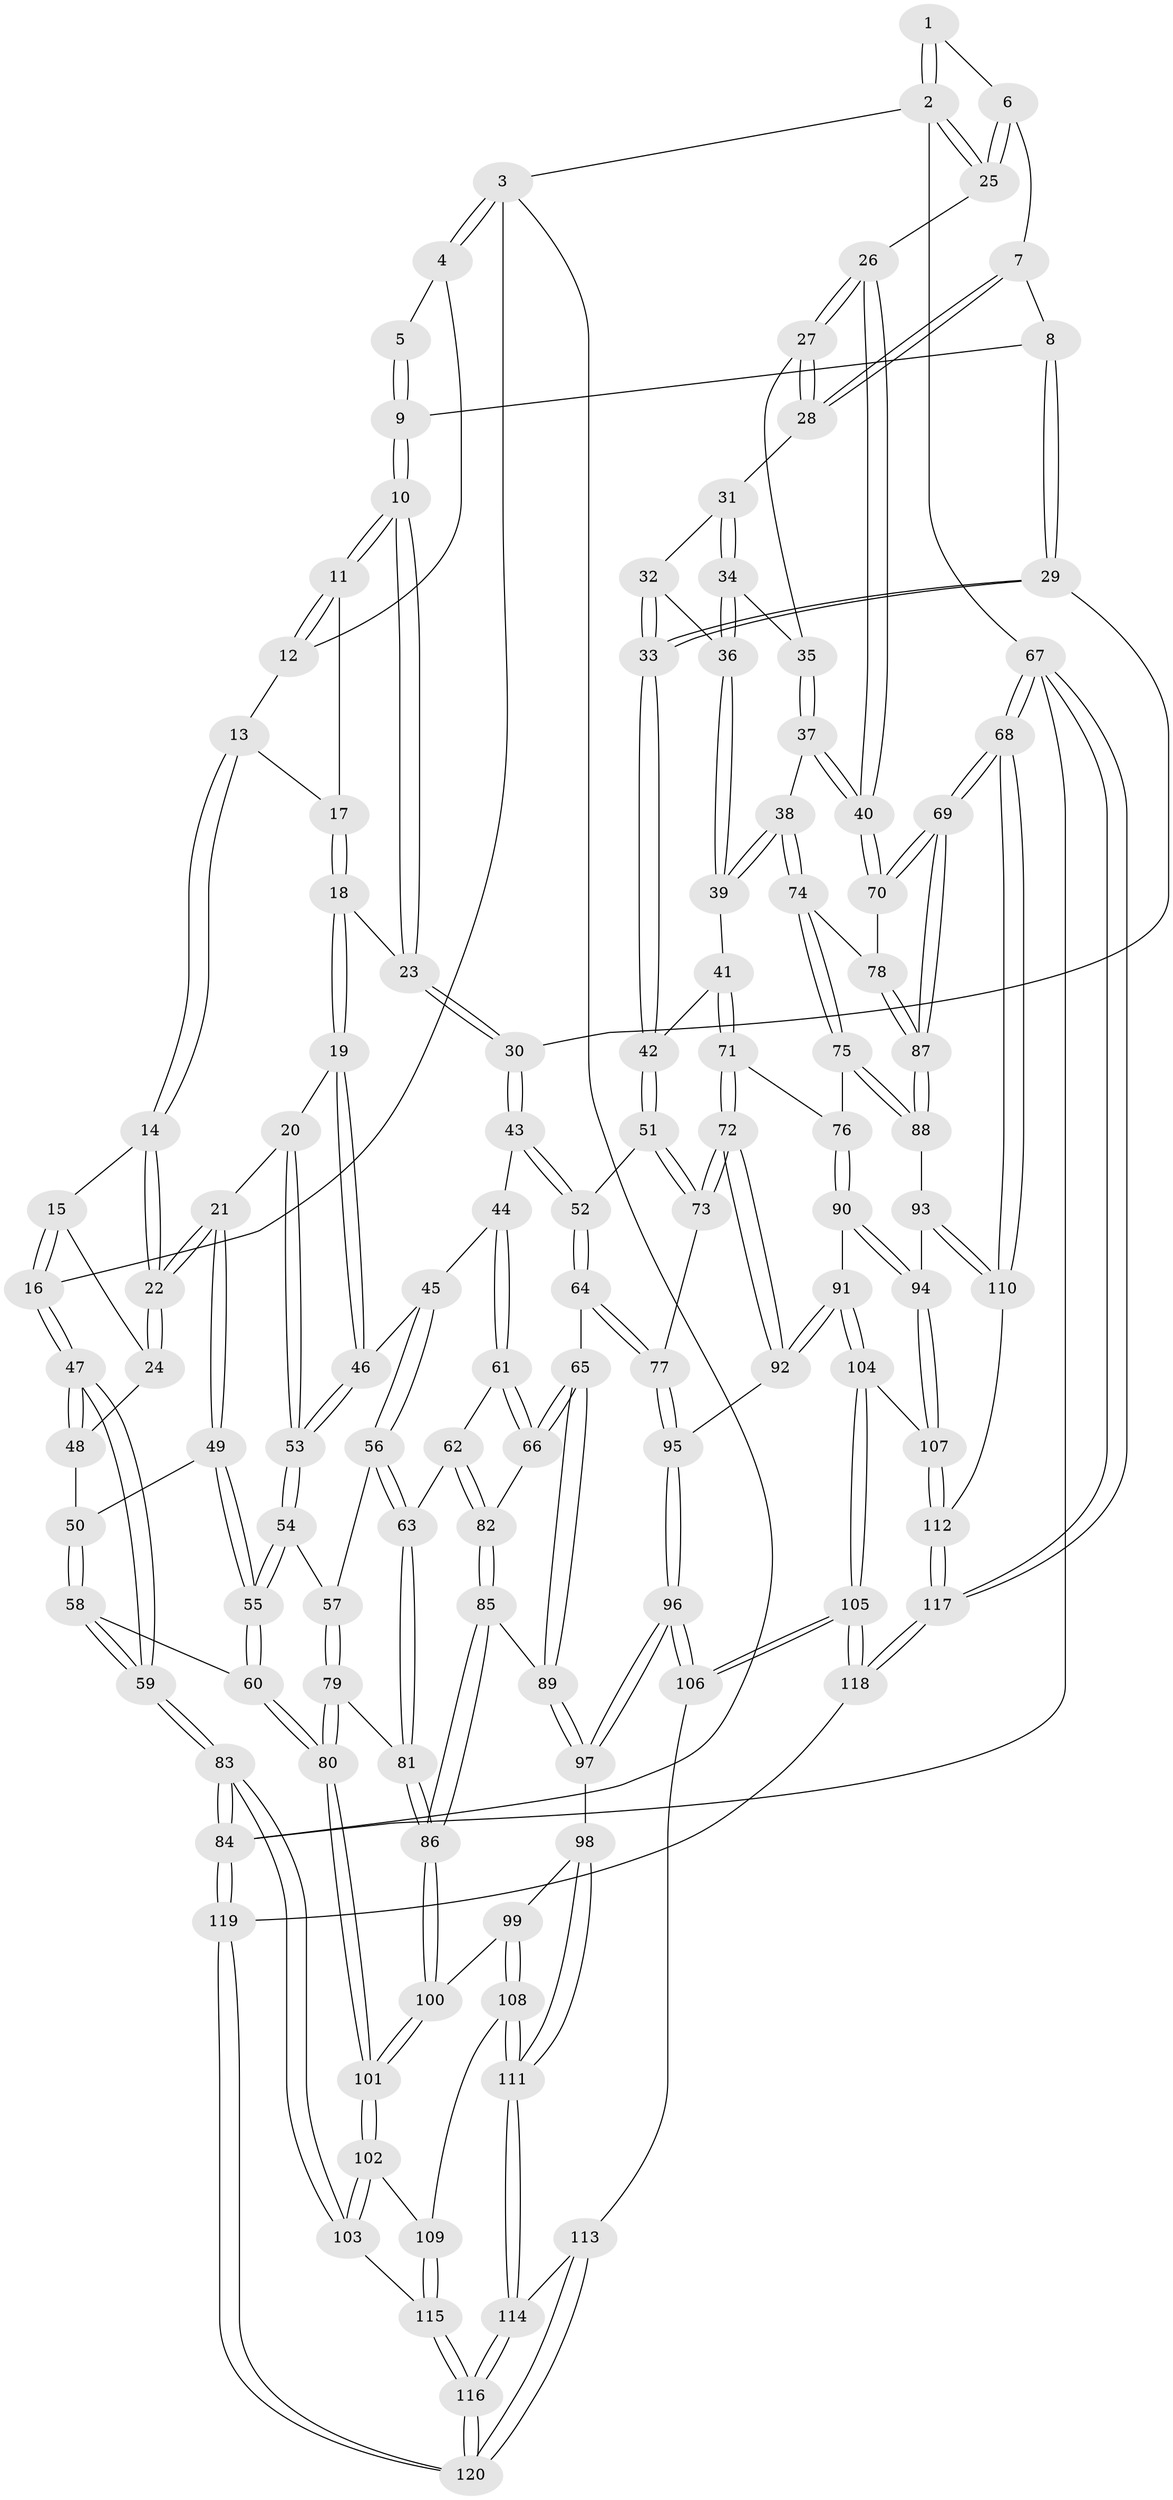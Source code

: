 // Generated by graph-tools (version 1.1) at 2025/16/03/09/25 04:16:55]
// undirected, 120 vertices, 297 edges
graph export_dot {
graph [start="1"]
  node [color=gray90,style=filled];
  1 [pos="+0.7598886466437452+0"];
  2 [pos="+1+0"];
  3 [pos="+0+0"];
  4 [pos="+0.06017453709022197+0"];
  5 [pos="+0.4993184319969765+0"];
  6 [pos="+0.7515371355043837+0.15878751006602052"];
  7 [pos="+0.7458294017543434+0.17128195234840365"];
  8 [pos="+0.6089625298405912+0.2156711720365951"];
  9 [pos="+0.4528534404855505+0.16412959070579436"];
  10 [pos="+0.4224261669897784+0.1856651958722544"];
  11 [pos="+0.35314113964096583+0.16274284142047513"];
  12 [pos="+0.24633557879720414+0.05374311042683248"];
  13 [pos="+0.1708238742410362+0.19827846928044363"];
  14 [pos="+0.10967265642145567+0.2016290493778886"];
  15 [pos="+0.02867890070486784+0.13766389649832866"];
  16 [pos="+0+0"];
  17 [pos="+0.19875149867206782+0.20502614974773237"];
  18 [pos="+0.2785008025744724+0.362200979796197"];
  19 [pos="+0.2631132094606454+0.3975970776289252"];
  20 [pos="+0.16176883676395679+0.3989212325540191"];
  21 [pos="+0.15814227057328864+0.3986973614442987"];
  22 [pos="+0.1290810705045028+0.3788429049295976"];
  23 [pos="+0.4162513683271554+0.20797172057839577"];
  24 [pos="+0.02778405798946081+0.38975524884269824"];
  25 [pos="+1+0.1390458406400507"];
  26 [pos="+1+0.16641075083311696"];
  27 [pos="+1+0.2595441126701408"];
  28 [pos="+0.7803284003465938+0.24196159310772047"];
  29 [pos="+0.6064892195683753+0.3947259818234775"];
  30 [pos="+0.483957265313191+0.4102265602807905"];
  31 [pos="+0.7898316195639868+0.28752764035896067"];
  32 [pos="+0.7856802902364179+0.2962378606899561"];
  33 [pos="+0.6523827587741468+0.4335087571998517"];
  34 [pos="+0.9190502490390081+0.3711429616532021"];
  35 [pos="+0.9221808857991376+0.3723294854119116"];
  36 [pos="+0.7969704161859388+0.4264719210223339"];
  37 [pos="+0.9160142966665779+0.4962375895669368"];
  38 [pos="+0.9057601928449591+0.5069614869315169"];
  39 [pos="+0.7965131173361805+0.4277143543371466"];
  40 [pos="+1+0.5123462843538575"];
  41 [pos="+0.7053110548982113+0.4871555185769265"];
  42 [pos="+0.6627101654611647+0.4582968974495381"];
  43 [pos="+0.4376828115913487+0.47094345333257154"];
  44 [pos="+0.4286344945892236+0.4758015898152636"];
  45 [pos="+0.3104404310633455+0.44799835609143185"];
  46 [pos="+0.26358591872063875+0.3982127775519822"];
  47 [pos="+0+0.3919378920868845"];
  48 [pos="+0.0233851953260978+0.39092230229519587"];
  49 [pos="+0.1178350526734386+0.5089541836293059"];
  50 [pos="+0.044491711911650175+0.5197147511336295"];
  51 [pos="+0.5900195827168592+0.5348937052496527"];
  52 [pos="+0.5491892529821284+0.5393717411940702"];
  53 [pos="+0.19845064066087878+0.5532102804111856"];
  54 [pos="+0.196023357159342+0.5699959906133072"];
  55 [pos="+0.1411165231907583+0.5813723886975256"];
  56 [pos="+0.28002277016111793+0.569671390603655"];
  57 [pos="+0.2397288805680784+0.5802600188221241"];
  58 [pos="+0+0.612520964987437"];
  59 [pos="+0+0.6191470017781104"];
  60 [pos="+0.10199106744795104+0.658458279541017"];
  61 [pos="+0.42694188263097516+0.5172781059295919"];
  62 [pos="+0.3498393841628981+0.6004275645110506"];
  63 [pos="+0.3056012011268111+0.6023967610905072"];
  64 [pos="+0.5098299729693389+0.624914565120611"];
  65 [pos="+0.48264775791160675+0.6257023620860378"];
  66 [pos="+0.4503958133198104+0.5945030878187184"];
  67 [pos="+1+1"];
  68 [pos="+1+0.8671073419741436"];
  69 [pos="+1+0.8159390145990671"];
  70 [pos="+1+0.5350797067874178"];
  71 [pos="+0.7058657007836742+0.488090300568108"];
  72 [pos="+0.6670648329738753+0.6485331590160168"];
  73 [pos="+0.6122377304271043+0.6245696310958161"];
  74 [pos="+0.8799687434075221+0.5562660451119179"];
  75 [pos="+0.8703424597209207+0.5615881528249101"];
  76 [pos="+0.8237277332013482+0.5732316853383691"];
  77 [pos="+0.5477960859313379+0.6482010317221288"];
  78 [pos="+0.9270711205352028+0.5935478699835779"];
  79 [pos="+0.2184152555466115+0.6605641009627501"];
  80 [pos="+0.1352495852887692+0.7110790481219521"];
  81 [pos="+0.3002628441805506+0.6692728333268395"];
  82 [pos="+0.38819688744578096+0.6335696180613692"];
  83 [pos="+0+0.9894741240319185"];
  84 [pos="+0+1"];
  85 [pos="+0.38644146844098154+0.6676947071579081"];
  86 [pos="+0.3325652645050768+0.7371632456418987"];
  87 [pos="+1+0.7683323708068268"];
  88 [pos="+0.904020138457173+0.7727880626240101"];
  89 [pos="+0.4601740966977234+0.6721296186667528"];
  90 [pos="+0.7463279007580937+0.7111981076935232"];
  91 [pos="+0.7283945479641935+0.7134922742601322"];
  92 [pos="+0.6999249245017468+0.6961482632406684"];
  93 [pos="+0.8933406368519041+0.7757809781036764"];
  94 [pos="+0.8556330092265312+0.781188210965663"];
  95 [pos="+0.5517243377516671+0.7395532083747789"];
  96 [pos="+0.5051821773619305+0.8065353372903274"];
  97 [pos="+0.47130853870007416+0.7921467530658723"];
  98 [pos="+0.4388568262876908+0.7918802294409251"];
  99 [pos="+0.35369411518609434+0.7674342706518862"];
  100 [pos="+0.33256251710578544+0.7391301384104154"];
  101 [pos="+0.14550847745917256+0.7686143898207152"];
  102 [pos="+0.14121552235326343+0.7820165063799979"];
  103 [pos="+0.06151892359518869+0.8560738077152893"];
  104 [pos="+0.6544637720704907+0.8642104706595787"];
  105 [pos="+0.5696992063427523+0.9012703546583718"];
  106 [pos="+0.5587159844644403+0.8928916115624782"];
  107 [pos="+0.7968189101311538+0.9227761600960737"];
  108 [pos="+0.3152596402947547+0.84074210622126"];
  109 [pos="+0.23308241061787607+0.8642820976271894"];
  110 [pos="+0.9089994286435619+0.917673782677516"];
  111 [pos="+0.3552272269464668+0.9507213522352526"];
  112 [pos="+0.8170611668331385+0.9777858185354754"];
  113 [pos="+0.555682771054245+0.8939728609380029"];
  114 [pos="+0.3553016562844561+0.9528177600167963"];
  115 [pos="+0.24452595544665806+1"];
  116 [pos="+0.2756571356809429+1"];
  117 [pos="+0.8352486825560033+1"];
  118 [pos="+0.6054707725222839+1"];
  119 [pos="+0.2722887490760285+1"];
  120 [pos="+0.2756661545553279+1"];
  1 -- 2;
  1 -- 2;
  1 -- 6;
  2 -- 3;
  2 -- 25;
  2 -- 25;
  2 -- 67;
  3 -- 4;
  3 -- 4;
  3 -- 16;
  3 -- 84;
  4 -- 5;
  4 -- 12;
  5 -- 9;
  5 -- 9;
  6 -- 7;
  6 -- 25;
  6 -- 25;
  7 -- 8;
  7 -- 28;
  7 -- 28;
  8 -- 9;
  8 -- 29;
  8 -- 29;
  9 -- 10;
  9 -- 10;
  10 -- 11;
  10 -- 11;
  10 -- 23;
  10 -- 23;
  11 -- 12;
  11 -- 12;
  11 -- 17;
  12 -- 13;
  13 -- 14;
  13 -- 14;
  13 -- 17;
  14 -- 15;
  14 -- 22;
  14 -- 22;
  15 -- 16;
  15 -- 16;
  15 -- 24;
  16 -- 47;
  16 -- 47;
  17 -- 18;
  17 -- 18;
  18 -- 19;
  18 -- 19;
  18 -- 23;
  19 -- 20;
  19 -- 46;
  19 -- 46;
  20 -- 21;
  20 -- 53;
  20 -- 53;
  21 -- 22;
  21 -- 22;
  21 -- 49;
  21 -- 49;
  22 -- 24;
  22 -- 24;
  23 -- 30;
  23 -- 30;
  24 -- 48;
  25 -- 26;
  26 -- 27;
  26 -- 27;
  26 -- 40;
  26 -- 40;
  27 -- 28;
  27 -- 28;
  27 -- 35;
  28 -- 31;
  29 -- 30;
  29 -- 33;
  29 -- 33;
  30 -- 43;
  30 -- 43;
  31 -- 32;
  31 -- 34;
  31 -- 34;
  32 -- 33;
  32 -- 33;
  32 -- 36;
  33 -- 42;
  33 -- 42;
  34 -- 35;
  34 -- 36;
  34 -- 36;
  35 -- 37;
  35 -- 37;
  36 -- 39;
  36 -- 39;
  37 -- 38;
  37 -- 40;
  37 -- 40;
  38 -- 39;
  38 -- 39;
  38 -- 74;
  38 -- 74;
  39 -- 41;
  40 -- 70;
  40 -- 70;
  41 -- 42;
  41 -- 71;
  41 -- 71;
  42 -- 51;
  42 -- 51;
  43 -- 44;
  43 -- 52;
  43 -- 52;
  44 -- 45;
  44 -- 61;
  44 -- 61;
  45 -- 46;
  45 -- 56;
  45 -- 56;
  46 -- 53;
  46 -- 53;
  47 -- 48;
  47 -- 48;
  47 -- 59;
  47 -- 59;
  48 -- 50;
  49 -- 50;
  49 -- 55;
  49 -- 55;
  50 -- 58;
  50 -- 58;
  51 -- 52;
  51 -- 73;
  51 -- 73;
  52 -- 64;
  52 -- 64;
  53 -- 54;
  53 -- 54;
  54 -- 55;
  54 -- 55;
  54 -- 57;
  55 -- 60;
  55 -- 60;
  56 -- 57;
  56 -- 63;
  56 -- 63;
  57 -- 79;
  57 -- 79;
  58 -- 59;
  58 -- 59;
  58 -- 60;
  59 -- 83;
  59 -- 83;
  60 -- 80;
  60 -- 80;
  61 -- 62;
  61 -- 66;
  61 -- 66;
  62 -- 63;
  62 -- 82;
  62 -- 82;
  63 -- 81;
  63 -- 81;
  64 -- 65;
  64 -- 77;
  64 -- 77;
  65 -- 66;
  65 -- 66;
  65 -- 89;
  65 -- 89;
  66 -- 82;
  67 -- 68;
  67 -- 68;
  67 -- 117;
  67 -- 117;
  67 -- 84;
  68 -- 69;
  68 -- 69;
  68 -- 110;
  68 -- 110;
  69 -- 70;
  69 -- 70;
  69 -- 87;
  69 -- 87;
  70 -- 78;
  71 -- 72;
  71 -- 72;
  71 -- 76;
  72 -- 73;
  72 -- 73;
  72 -- 92;
  72 -- 92;
  73 -- 77;
  74 -- 75;
  74 -- 75;
  74 -- 78;
  75 -- 76;
  75 -- 88;
  75 -- 88;
  76 -- 90;
  76 -- 90;
  77 -- 95;
  77 -- 95;
  78 -- 87;
  78 -- 87;
  79 -- 80;
  79 -- 80;
  79 -- 81;
  80 -- 101;
  80 -- 101;
  81 -- 86;
  81 -- 86;
  82 -- 85;
  82 -- 85;
  83 -- 84;
  83 -- 84;
  83 -- 103;
  83 -- 103;
  84 -- 119;
  84 -- 119;
  85 -- 86;
  85 -- 86;
  85 -- 89;
  86 -- 100;
  86 -- 100;
  87 -- 88;
  87 -- 88;
  88 -- 93;
  89 -- 97;
  89 -- 97;
  90 -- 91;
  90 -- 94;
  90 -- 94;
  91 -- 92;
  91 -- 92;
  91 -- 104;
  91 -- 104;
  92 -- 95;
  93 -- 94;
  93 -- 110;
  93 -- 110;
  94 -- 107;
  94 -- 107;
  95 -- 96;
  95 -- 96;
  96 -- 97;
  96 -- 97;
  96 -- 106;
  96 -- 106;
  97 -- 98;
  98 -- 99;
  98 -- 111;
  98 -- 111;
  99 -- 100;
  99 -- 108;
  99 -- 108;
  100 -- 101;
  100 -- 101;
  101 -- 102;
  101 -- 102;
  102 -- 103;
  102 -- 103;
  102 -- 109;
  103 -- 115;
  104 -- 105;
  104 -- 105;
  104 -- 107;
  105 -- 106;
  105 -- 106;
  105 -- 118;
  105 -- 118;
  106 -- 113;
  107 -- 112;
  107 -- 112;
  108 -- 109;
  108 -- 111;
  108 -- 111;
  109 -- 115;
  109 -- 115;
  110 -- 112;
  111 -- 114;
  111 -- 114;
  112 -- 117;
  112 -- 117;
  113 -- 114;
  113 -- 120;
  113 -- 120;
  114 -- 116;
  114 -- 116;
  115 -- 116;
  115 -- 116;
  116 -- 120;
  116 -- 120;
  117 -- 118;
  117 -- 118;
  118 -- 119;
  119 -- 120;
  119 -- 120;
}
